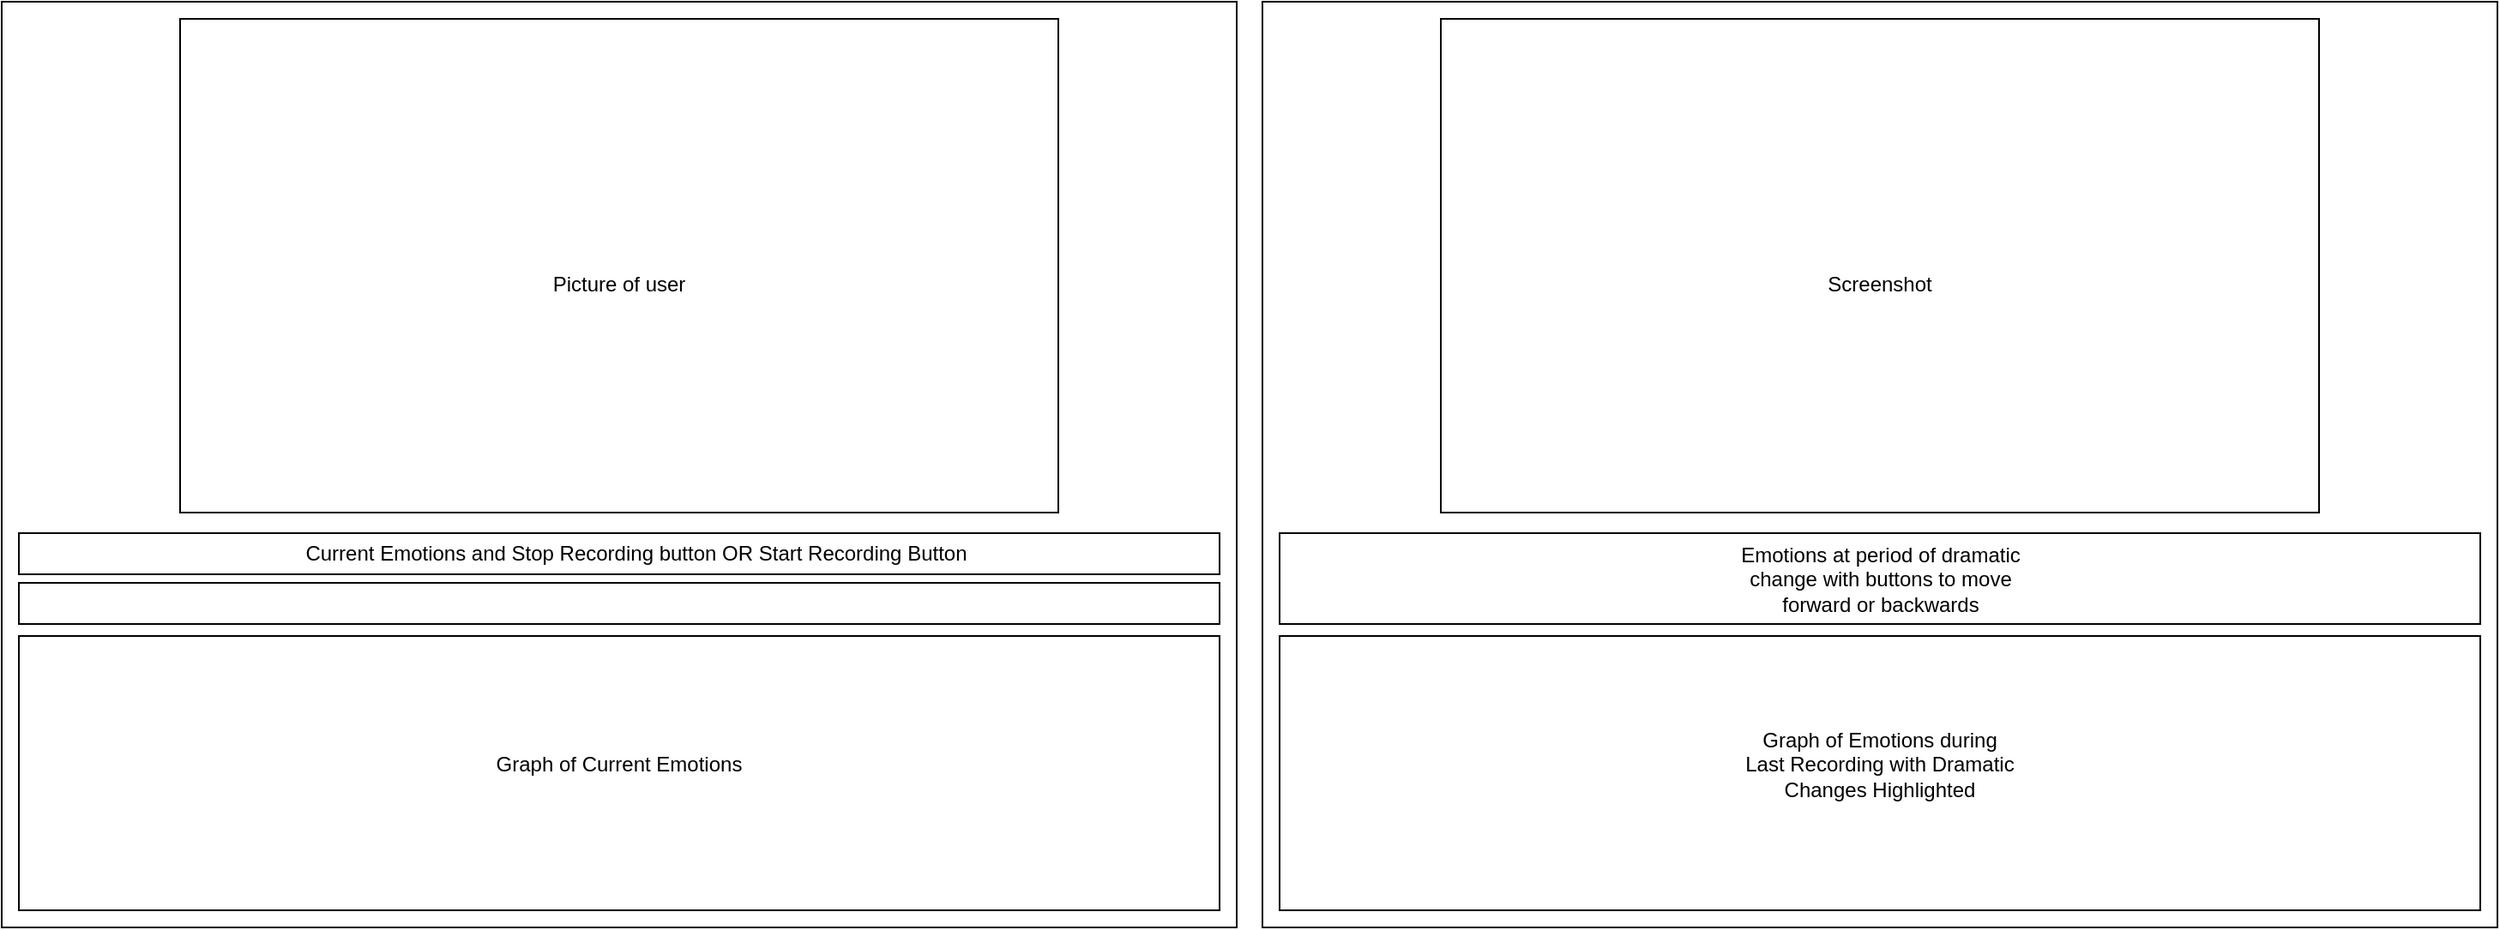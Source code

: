 <mxfile version="24.0.7" type="device">
  <diagram name="Page-1" id="tdk1dpl3DZ5c38FfweER">
    <mxGraphModel dx="765" dy="384" grid="1" gridSize="10" guides="1" tooltips="1" connect="1" arrows="1" fold="1" page="1" pageScale="1" pageWidth="1100" pageHeight="850" math="0" shadow="0">
      <root>
        <mxCell id="0" />
        <mxCell id="1" parent="0" />
        <mxCell id="J8wAJ-uSgcQp6MAGWAAl-1" value="" style="whiteSpace=wrap;html=1;" vertex="1" parent="1">
          <mxGeometry x="10" y="10" width="720" height="540" as="geometry" />
        </mxCell>
        <mxCell id="J8wAJ-uSgcQp6MAGWAAl-2" value="" style="whiteSpace=wrap;html=1;" vertex="1" parent="1">
          <mxGeometry x="114" y="20" width="512" height="288" as="geometry" />
        </mxCell>
        <mxCell id="J8wAJ-uSgcQp6MAGWAAl-3" value="" style="whiteSpace=wrap;html=1;" vertex="1" parent="1">
          <mxGeometry x="20" y="380" width="700" height="160" as="geometry" />
        </mxCell>
        <mxCell id="J8wAJ-uSgcQp6MAGWAAl-4" value="Graph of Current Emotions" style="text;html=1;align=center;verticalAlign=middle;whiteSpace=wrap;rounded=0;" vertex="1" parent="1">
          <mxGeometry x="290" y="400" width="160" height="110" as="geometry" />
        </mxCell>
        <mxCell id="J8wAJ-uSgcQp6MAGWAAl-5" value="Picture of user" style="text;html=1;align=center;verticalAlign=middle;whiteSpace=wrap;rounded=0;" vertex="1" parent="1">
          <mxGeometry x="290" y="120" width="160" height="110" as="geometry" />
        </mxCell>
        <mxCell id="J8wAJ-uSgcQp6MAGWAAl-8" value="" style="whiteSpace=wrap;html=1;" vertex="1" parent="1">
          <mxGeometry x="20" y="320" width="700" height="24" as="geometry" />
        </mxCell>
        <mxCell id="J8wAJ-uSgcQp6MAGWAAl-9" value="Current Emotions and Stop Recording button OR Start Recording Button" style="text;html=1;align=center;verticalAlign=middle;whiteSpace=wrap;rounded=0;" vertex="1" parent="1">
          <mxGeometry x="170" y="277" width="420" height="110" as="geometry" />
        </mxCell>
        <mxCell id="J8wAJ-uSgcQp6MAGWAAl-10" value="" style="whiteSpace=wrap;html=1;" vertex="1" parent="1">
          <mxGeometry x="745" y="10" width="720" height="540" as="geometry" />
        </mxCell>
        <mxCell id="J8wAJ-uSgcQp6MAGWAAl-11" value="" style="whiteSpace=wrap;html=1;" vertex="1" parent="1">
          <mxGeometry x="849" y="20" width="512" height="288" as="geometry" />
        </mxCell>
        <mxCell id="J8wAJ-uSgcQp6MAGWAAl-12" value="" style="whiteSpace=wrap;html=1;" vertex="1" parent="1">
          <mxGeometry x="755" y="380" width="700" height="160" as="geometry" />
        </mxCell>
        <mxCell id="J8wAJ-uSgcQp6MAGWAAl-13" value="Graph of Emotions during Last Recording with Dramatic Changes Highlighted" style="text;html=1;align=center;verticalAlign=middle;whiteSpace=wrap;rounded=0;" vertex="1" parent="1">
          <mxGeometry x="1025" y="400" width="160" height="110" as="geometry" />
        </mxCell>
        <mxCell id="J8wAJ-uSgcQp6MAGWAAl-14" value="Screenshot" style="text;html=1;align=center;verticalAlign=middle;whiteSpace=wrap;rounded=0;" vertex="1" parent="1">
          <mxGeometry x="1025" y="120" width="160" height="110" as="geometry" />
        </mxCell>
        <mxCell id="J8wAJ-uSgcQp6MAGWAAl-15" value="" style="whiteSpace=wrap;html=1;" vertex="1" parent="1">
          <mxGeometry x="755" y="320" width="700" height="53" as="geometry" />
        </mxCell>
        <mxCell id="J8wAJ-uSgcQp6MAGWAAl-17" value="Emotions at period of dramatic change with buttons to move forward or backwards" style="text;html=1;align=center;verticalAlign=middle;whiteSpace=wrap;rounded=0;" vertex="1" parent="1">
          <mxGeometry x="1012.5" y="291.5" width="185" height="110" as="geometry" />
        </mxCell>
        <mxCell id="J8wAJ-uSgcQp6MAGWAAl-19" value="" style="whiteSpace=wrap;html=1;" vertex="1" parent="1">
          <mxGeometry x="20" y="349" width="700" height="24" as="geometry" />
        </mxCell>
      </root>
    </mxGraphModel>
  </diagram>
</mxfile>
